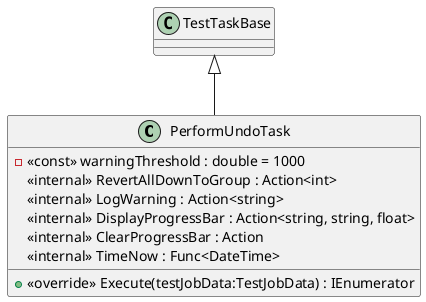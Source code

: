 @startuml
class PerformUndoTask {
    - <<const>> warningThreshold : double = 1000
    <<internal>> RevertAllDownToGroup : Action<int>
    <<internal>> LogWarning : Action<string>
    <<internal>> DisplayProgressBar : Action<string, string, float>
    <<internal>> ClearProgressBar : Action
    <<internal>> TimeNow : Func<DateTime>
    + <<override>> Execute(testJobData:TestJobData) : IEnumerator
}
TestTaskBase <|-- PerformUndoTask
@enduml

